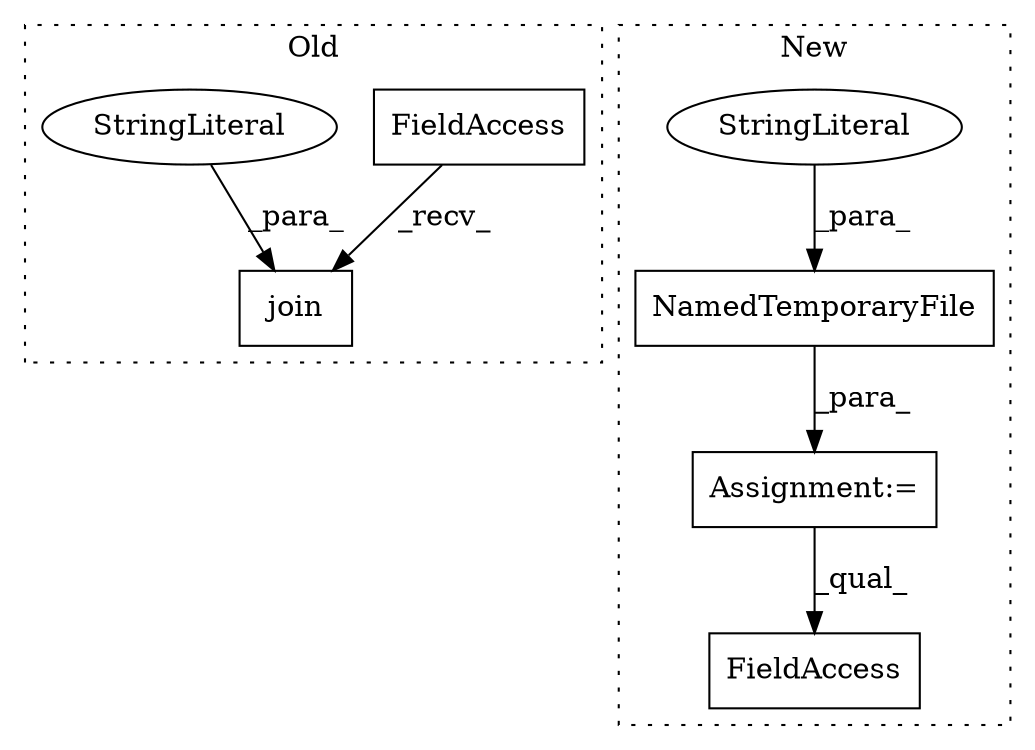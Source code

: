 digraph G {
subgraph cluster0 {
1 [label="join" a="32" s="22668,22690" l="5,1" shape="box"];
3 [label="FieldAccess" a="22" s="22660" l="7" shape="box"];
4 [label="StringLiteral" a="45" s="22681" l="9" shape="ellipse"];
label = "Old";
style="dotted";
}
subgraph cluster1 {
2 [label="NamedTemporaryFile" a="32" s="23338,23364" l="19,1" shape="box"];
5 [label="StringLiteral" a="45" s="23357" l="7" shape="ellipse"];
6 [label="FieldAccess" a="22" s="23461" l="23" shape="box"];
7 [label="Assignment:=" a="7" s="23328" l="1" shape="box"];
label = "New";
style="dotted";
}
2 -> 7 [label="_para_"];
3 -> 1 [label="_recv_"];
4 -> 1 [label="_para_"];
5 -> 2 [label="_para_"];
7 -> 6 [label="_qual_"];
}